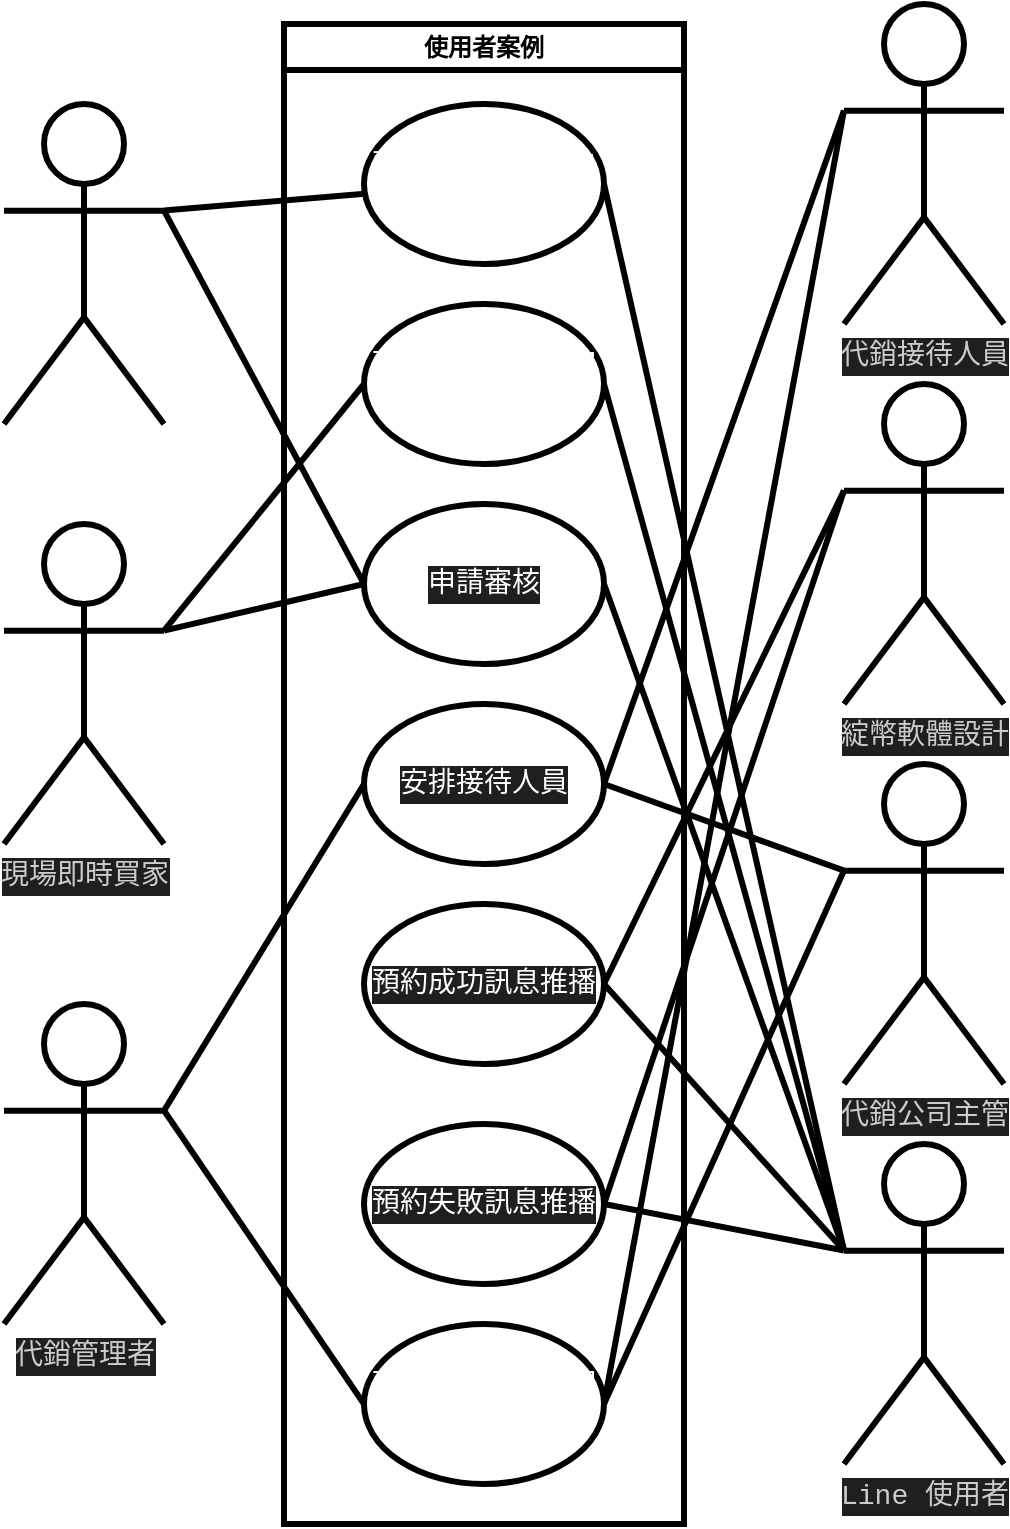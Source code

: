 <mxfile>
    <diagram id="Z6BDQ5dQ-I60rMrmvuyW" name="第1頁">
        <mxGraphModel dx="576" dy="243" grid="1" gridSize="10" guides="1" tooltips="1" connect="1" arrows="0" fold="1" page="1" pageScale="1" pageWidth="827" pageHeight="1169" math="0" shadow="0">
            <root>
                <mxCell id="0"/>
                <mxCell id="1" parent="0"/>
                <mxCell id="6" value="使用者案例" style="swimlane;whiteSpace=wrap;html=1;strokeWidth=3;strokeColor=#000000;" parent="1" vertex="1">
                    <mxGeometry x="200" y="30" width="200" height="750" as="geometry"/>
                </mxCell>
                <mxCell id="7" value="&lt;div style=&quot;font-family: Consolas, &amp;quot;Courier New&amp;quot;, monospace; font-size: 14px; line-height: 19px;&quot;&gt;&lt;font color=&quot;#ffffff&quot;&gt;預約型買家填寫申請&lt;/font&gt;&lt;/div&gt;" style="ellipse;whiteSpace=wrap;html=1;strokeWidth=3;strokeColor=#000000;fillColor=none;" parent="6" vertex="1">
                    <mxGeometry x="40" y="40" width="120" height="80" as="geometry"/>
                </mxCell>
                <mxCell id="8" value="&lt;div style=&quot;font-family: Consolas, &amp;quot;Courier New&amp;quot;, monospace; font-size: 14px; line-height: 19px;&quot;&gt;&lt;font style=&quot;&quot; color=&quot;#ffffff&quot;&gt;現場即時買家填寫申請&lt;/font&gt;&lt;/div&gt;" style="ellipse;whiteSpace=wrap;html=1;strokeWidth=3;strokeColor=#000000;fillColor=none;" parent="6" vertex="1">
                    <mxGeometry x="40" y="140" width="120" height="80" as="geometry"/>
                </mxCell>
                <mxCell id="9" value="&lt;div style=&quot;background-color: rgb(31, 31, 31); font-family: Consolas, &amp;quot;Courier New&amp;quot;, monospace; font-size: 14px; line-height: 19px;&quot;&gt;&lt;font color=&quot;#ffffff&quot;&gt;申請審核&lt;/font&gt;&lt;/div&gt;" style="ellipse;whiteSpace=wrap;html=1;strokeWidth=3;strokeColor=#000000;fillColor=none;" parent="6" vertex="1">
                    <mxGeometry x="40" y="240" width="120" height="80" as="geometry"/>
                </mxCell>
                <mxCell id="10" value="&lt;div style=&quot;background-color: rgb(31, 31, 31); font-family: Consolas, &amp;quot;Courier New&amp;quot;, monospace; font-size: 14px; line-height: 19px;&quot;&gt;&lt;div style=&quot;line-height: 19px;&quot;&gt;&lt;font color=&quot;#ffffff&quot;&gt;安排接待人員&lt;/font&gt;&lt;/div&gt;&lt;/div&gt;" style="ellipse;whiteSpace=wrap;html=1;strokeWidth=3;strokeColor=#000000;fillColor=none;" parent="6" vertex="1">
                    <mxGeometry x="40" y="340" width="120" height="80" as="geometry"/>
                </mxCell>
                <mxCell id="13" value="&lt;div style=&quot;background-color: rgb(31, 31, 31); font-family: Consolas, &amp;quot;Courier New&amp;quot;, monospace; font-size: 14px; line-height: 19px;&quot;&gt;&lt;font color=&quot;#ffffff&quot;&gt;預約成功訊息推播&lt;/font&gt;&lt;/div&gt;" style="ellipse;whiteSpace=wrap;html=1;strokeWidth=3;strokeColor=#000000;gradientColor=none;fillColor=none;" parent="6" vertex="1">
                    <mxGeometry x="40" y="440" width="120" height="80" as="geometry"/>
                </mxCell>
                <mxCell id="14" value="&lt;div style=&quot;background-color: rgb(31, 31, 31); font-family: Consolas, &amp;quot;Courier New&amp;quot;, monospace; font-size: 14px; line-height: 19px;&quot;&gt;&lt;font color=&quot;#ffffff&quot;&gt;預約失敗訊息推播&lt;/font&gt;&lt;/div&gt;" style="ellipse;whiteSpace=wrap;html=1;strokeWidth=3;strokeColor=#000000;fillColor=none;" parent="6" vertex="1">
                    <mxGeometry x="40" y="550" width="120" height="80" as="geometry"/>
                </mxCell>
                <mxCell id="15" value="&lt;div style=&quot;font-family: Consolas, &amp;quot;Courier New&amp;quot;, monospace; font-size: 14px; line-height: 19px;&quot;&gt;&lt;font style=&quot;&quot; color=&quot;#ffffff&quot;&gt;現場即時買家分配接待人員&lt;/font&gt;&lt;/div&gt;" style="ellipse;whiteSpace=wrap;html=1;strokeWidth=3;strokeColor=#000000;fillColor=none;" parent="6" vertex="1">
                    <mxGeometry x="40" y="650" width="120" height="80" as="geometry"/>
                </mxCell>
                <mxCell id="33" style="edgeStyle=none;html=1;exitX=1;exitY=0.333;exitDx=0;exitDy=0;exitPerimeter=0;endArrow=none;endFill=0;strokeWidth=3;strokeColor=#000000;" parent="1" source="18" target="7" edge="1">
                    <mxGeometry relative="1" as="geometry"/>
                </mxCell>
                <mxCell id="34" style="edgeStyle=none;html=1;exitX=1;exitY=0.333;exitDx=0;exitDy=0;exitPerimeter=0;entryX=0;entryY=0.5;entryDx=0;entryDy=0;endArrow=none;endFill=0;strokeWidth=3;strokeColor=#000000;" parent="1" source="18" target="9" edge="1">
                    <mxGeometry relative="1" as="geometry"/>
                </mxCell>
                <mxCell id="18" value="&lt;div style=&quot;font-family: Consolas, &amp;quot;Courier New&amp;quot;, monospace; font-size: 14px; line-height: 19px;&quot;&gt;&lt;font color=&quot;#ffffff&quot;&gt;預約型買家&lt;/font&gt;&lt;/div&gt;" style="shape=umlActor;verticalLabelPosition=bottom;verticalAlign=top;html=1;outlineConnect=0;strokeWidth=3;strokeColor=#000000;fillColor=none;" parent="1" vertex="1">
                    <mxGeometry x="60" y="70" width="80" height="160" as="geometry"/>
                </mxCell>
                <mxCell id="32" style="edgeStyle=none;html=1;exitX=1;exitY=0.333;exitDx=0;exitDy=0;exitPerimeter=0;entryX=0;entryY=0.5;entryDx=0;entryDy=0;endArrow=none;endFill=0;strokeWidth=3;strokeColor=#000000;" parent="1" source="20" target="8" edge="1">
                    <mxGeometry relative="1" as="geometry"/>
                </mxCell>
                <mxCell id="46" style="edgeStyle=none;html=1;exitX=1;exitY=0.333;exitDx=0;exitDy=0;exitPerimeter=0;endArrow=none;endFill=0;strokeWidth=3;strokeColor=#000000;" parent="1" source="20" edge="1">
                    <mxGeometry relative="1" as="geometry">
                        <mxPoint x="240" y="310" as="targetPoint"/>
                    </mxGeometry>
                </mxCell>
                <mxCell id="20" value="&lt;div style=&quot;color: rgb(204, 204, 204); background-color: rgb(31, 31, 31); font-family: Consolas, &amp;quot;Courier New&amp;quot;, monospace; font-size: 14px; line-height: 19px;&quot;&gt;現場即時買家&lt;/div&gt;" style="shape=umlActor;verticalLabelPosition=bottom;verticalAlign=top;html=1;outlineConnect=0;strokeWidth=3;strokeColor=#000000;fillColor=none;" parent="1" vertex="1">
                    <mxGeometry x="60" y="280" width="80" height="160" as="geometry"/>
                </mxCell>
                <mxCell id="41" style="edgeStyle=none;html=1;exitX=1;exitY=0.333;exitDx=0;exitDy=0;exitPerimeter=0;entryX=0;entryY=0.5;entryDx=0;entryDy=0;endArrow=none;endFill=0;strokeWidth=3;strokeColor=#000000;" parent="1" source="21" target="10" edge="1">
                    <mxGeometry relative="1" as="geometry"/>
                </mxCell>
                <mxCell id="48" style="edgeStyle=none;html=1;exitX=1;exitY=0.333;exitDx=0;exitDy=0;exitPerimeter=0;entryX=0;entryY=0.5;entryDx=0;entryDy=0;endArrow=none;endFill=0;strokeWidth=3;strokeColor=#000000;" parent="1" source="21" target="15" edge="1">
                    <mxGeometry relative="1" as="geometry"/>
                </mxCell>
                <mxCell id="21" value="&lt;div style=&quot;color: rgb(204, 204, 204); background-color: rgb(31, 31, 31); font-family: Consolas, &amp;quot;Courier New&amp;quot;, monospace; font-size: 14px; line-height: 19px;&quot;&gt;代銷管理者&lt;/div&gt;" style="shape=umlActor;verticalLabelPosition=bottom;verticalAlign=top;html=1;outlineConnect=0;strokeWidth=3;strokeColor=#000000;fillColor=none;" parent="1" vertex="1">
                    <mxGeometry x="60" y="520" width="80" height="160" as="geometry"/>
                </mxCell>
                <mxCell id="42" style="edgeStyle=none;html=1;exitX=0;exitY=0.333;exitDx=0;exitDy=0;exitPerimeter=0;entryX=1;entryY=0.5;entryDx=0;entryDy=0;endArrow=none;endFill=0;strokeWidth=3;strokeColor=#000000;" parent="1" source="22" target="13" edge="1">
                    <mxGeometry relative="1" as="geometry"/>
                </mxCell>
                <mxCell id="43" style="edgeStyle=none;html=1;exitX=0;exitY=0.333;exitDx=0;exitDy=0;exitPerimeter=0;entryX=1;entryY=0.5;entryDx=0;entryDy=0;endArrow=none;endFill=0;strokeWidth=3;strokeColor=#000000;" parent="1" source="22" target="14" edge="1">
                    <mxGeometry relative="1" as="geometry"/>
                </mxCell>
                <mxCell id="22" value="&lt;div style=&quot;color: rgb(204, 204, 204); background-color: rgb(31, 31, 31); font-family: Consolas, &amp;quot;Courier New&amp;quot;, monospace; font-size: 14px; line-height: 19px;&quot;&gt;綻幣軟體設計&lt;/div&gt;" style="shape=umlActor;verticalLabelPosition=bottom;verticalAlign=top;html=1;outlineConnect=0;strokeWidth=3;strokeColor=#000000;fillColor=none;" parent="1" vertex="1">
                    <mxGeometry x="480" y="210" width="80" height="160" as="geometry"/>
                </mxCell>
                <mxCell id="35" style="edgeStyle=none;html=1;exitX=0;exitY=0.333;exitDx=0;exitDy=0;exitPerimeter=0;entryX=1;entryY=0.5;entryDx=0;entryDy=0;endArrow=none;endFill=0;strokeWidth=3;strokeColor=#000000;" parent="1" source="23" target="10" edge="1">
                    <mxGeometry relative="1" as="geometry"/>
                </mxCell>
                <mxCell id="37" style="edgeStyle=none;html=1;exitX=0;exitY=0.333;exitDx=0;exitDy=0;exitPerimeter=0;endArrow=none;endFill=0;entryX=1;entryY=0.5;entryDx=0;entryDy=0;strokeWidth=3;strokeColor=#000000;" parent="1" source="23" target="15" edge="1">
                    <mxGeometry relative="1" as="geometry">
                        <mxPoint x="410" y="1110" as="targetPoint"/>
                    </mxGeometry>
                </mxCell>
                <mxCell id="23" value="&lt;div style=&quot;color: rgb(204, 204, 204); background-color: rgb(31, 31, 31); font-family: Consolas, &amp;quot;Courier New&amp;quot;, monospace; font-size: 14px; line-height: 19px;&quot;&gt;代銷接待人員&lt;/div&gt;" style="shape=umlActor;verticalLabelPosition=bottom;verticalAlign=top;html=1;outlineConnect=0;strokeWidth=3;strokeColor=#000000;fillColor=none;" parent="1" vertex="1">
                    <mxGeometry x="480" y="20" width="80" height="160" as="geometry"/>
                </mxCell>
                <mxCell id="36" style="edgeStyle=none;html=1;exitX=0;exitY=0.333;exitDx=0;exitDy=0;exitPerimeter=0;endArrow=none;endFill=0;strokeWidth=3;strokeColor=#000000;" parent="1" source="24" edge="1">
                    <mxGeometry relative="1" as="geometry">
                        <mxPoint x="360" y="410" as="targetPoint"/>
                    </mxGeometry>
                </mxCell>
                <mxCell id="49" style="edgeStyle=none;html=1;exitX=0;exitY=0.333;exitDx=0;exitDy=0;exitPerimeter=0;entryX=1;entryY=0.5;entryDx=0;entryDy=0;endArrow=none;endFill=0;strokeWidth=3;strokeColor=#000000;" parent="1" source="24" target="15" edge="1">
                    <mxGeometry relative="1" as="geometry"/>
                </mxCell>
                <mxCell id="24" value="&lt;div style=&quot;color: rgb(204, 204, 204); background-color: rgb(31, 31, 31); font-family: Consolas, &amp;quot;Courier New&amp;quot;, monospace; font-size: 14px; line-height: 19px;&quot;&gt;代銷公司主管&lt;/div&gt;" style="shape=umlActor;verticalLabelPosition=bottom;verticalAlign=top;html=1;outlineConnect=0;strokeWidth=3;strokeColor=#000000;fillColor=none;" parent="1" vertex="1">
                    <mxGeometry x="480" y="400" width="80" height="160" as="geometry"/>
                </mxCell>
                <mxCell id="39" style="edgeStyle=none;html=1;exitX=0;exitY=0.333;exitDx=0;exitDy=0;exitPerimeter=0;entryX=1;entryY=0.5;entryDx=0;entryDy=0;endArrow=none;endFill=0;strokeWidth=3;strokeColor=#000000;" parent="1" source="25" target="7" edge="1">
                    <mxGeometry relative="1" as="geometry"/>
                </mxCell>
                <mxCell id="40" style="edgeStyle=none;html=1;exitX=0;exitY=0.333;exitDx=0;exitDy=0;exitPerimeter=0;entryX=1;entryY=0.5;entryDx=0;entryDy=0;endArrow=none;endFill=0;strokeWidth=3;strokeColor=#000000;" parent="1" source="25" target="8" edge="1">
                    <mxGeometry relative="1" as="geometry"/>
                </mxCell>
                <mxCell id="44" style="edgeStyle=none;html=1;exitX=0;exitY=0.333;exitDx=0;exitDy=0;exitPerimeter=0;entryX=1;entryY=0.5;entryDx=0;entryDy=0;endArrow=none;endFill=0;strokeWidth=3;strokeColor=#000000;" parent="1" source="25" target="13" edge="1">
                    <mxGeometry relative="1" as="geometry"/>
                </mxCell>
                <mxCell id="45" style="edgeStyle=none;html=1;exitX=0;exitY=0.333;exitDx=0;exitDy=0;exitPerimeter=0;entryX=1;entryY=0.5;entryDx=0;entryDy=0;endArrow=none;endFill=0;strokeWidth=3;strokeColor=#000000;" parent="1" source="25" target="14" edge="1">
                    <mxGeometry relative="1" as="geometry"/>
                </mxCell>
                <mxCell id="47" style="edgeStyle=none;html=1;exitX=0;exitY=0.333;exitDx=0;exitDy=0;exitPerimeter=0;entryX=1;entryY=0.5;entryDx=0;entryDy=0;endArrow=none;endFill=0;strokeWidth=3;strokeColor=#000000;" parent="1" source="25" target="9" edge="1">
                    <mxGeometry relative="1" as="geometry"/>
                </mxCell>
                <mxCell id="25" value="&lt;div style=&quot;color: rgb(204, 204, 204); background-color: rgb(31, 31, 31); font-family: Consolas, &amp;quot;Courier New&amp;quot;, monospace; font-size: 14px; line-height: 19px;&quot;&gt;Line 使用者&lt;/div&gt;" style="shape=umlActor;verticalLabelPosition=bottom;verticalAlign=top;html=1;outlineConnect=0;strokeWidth=3;strokeColor=#000000;fillColor=none;" parent="1" vertex="1">
                    <mxGeometry x="480" y="590" width="80" height="160" as="geometry"/>
                </mxCell>
            </root>
        </mxGraphModel>
    </diagram>
</mxfile>